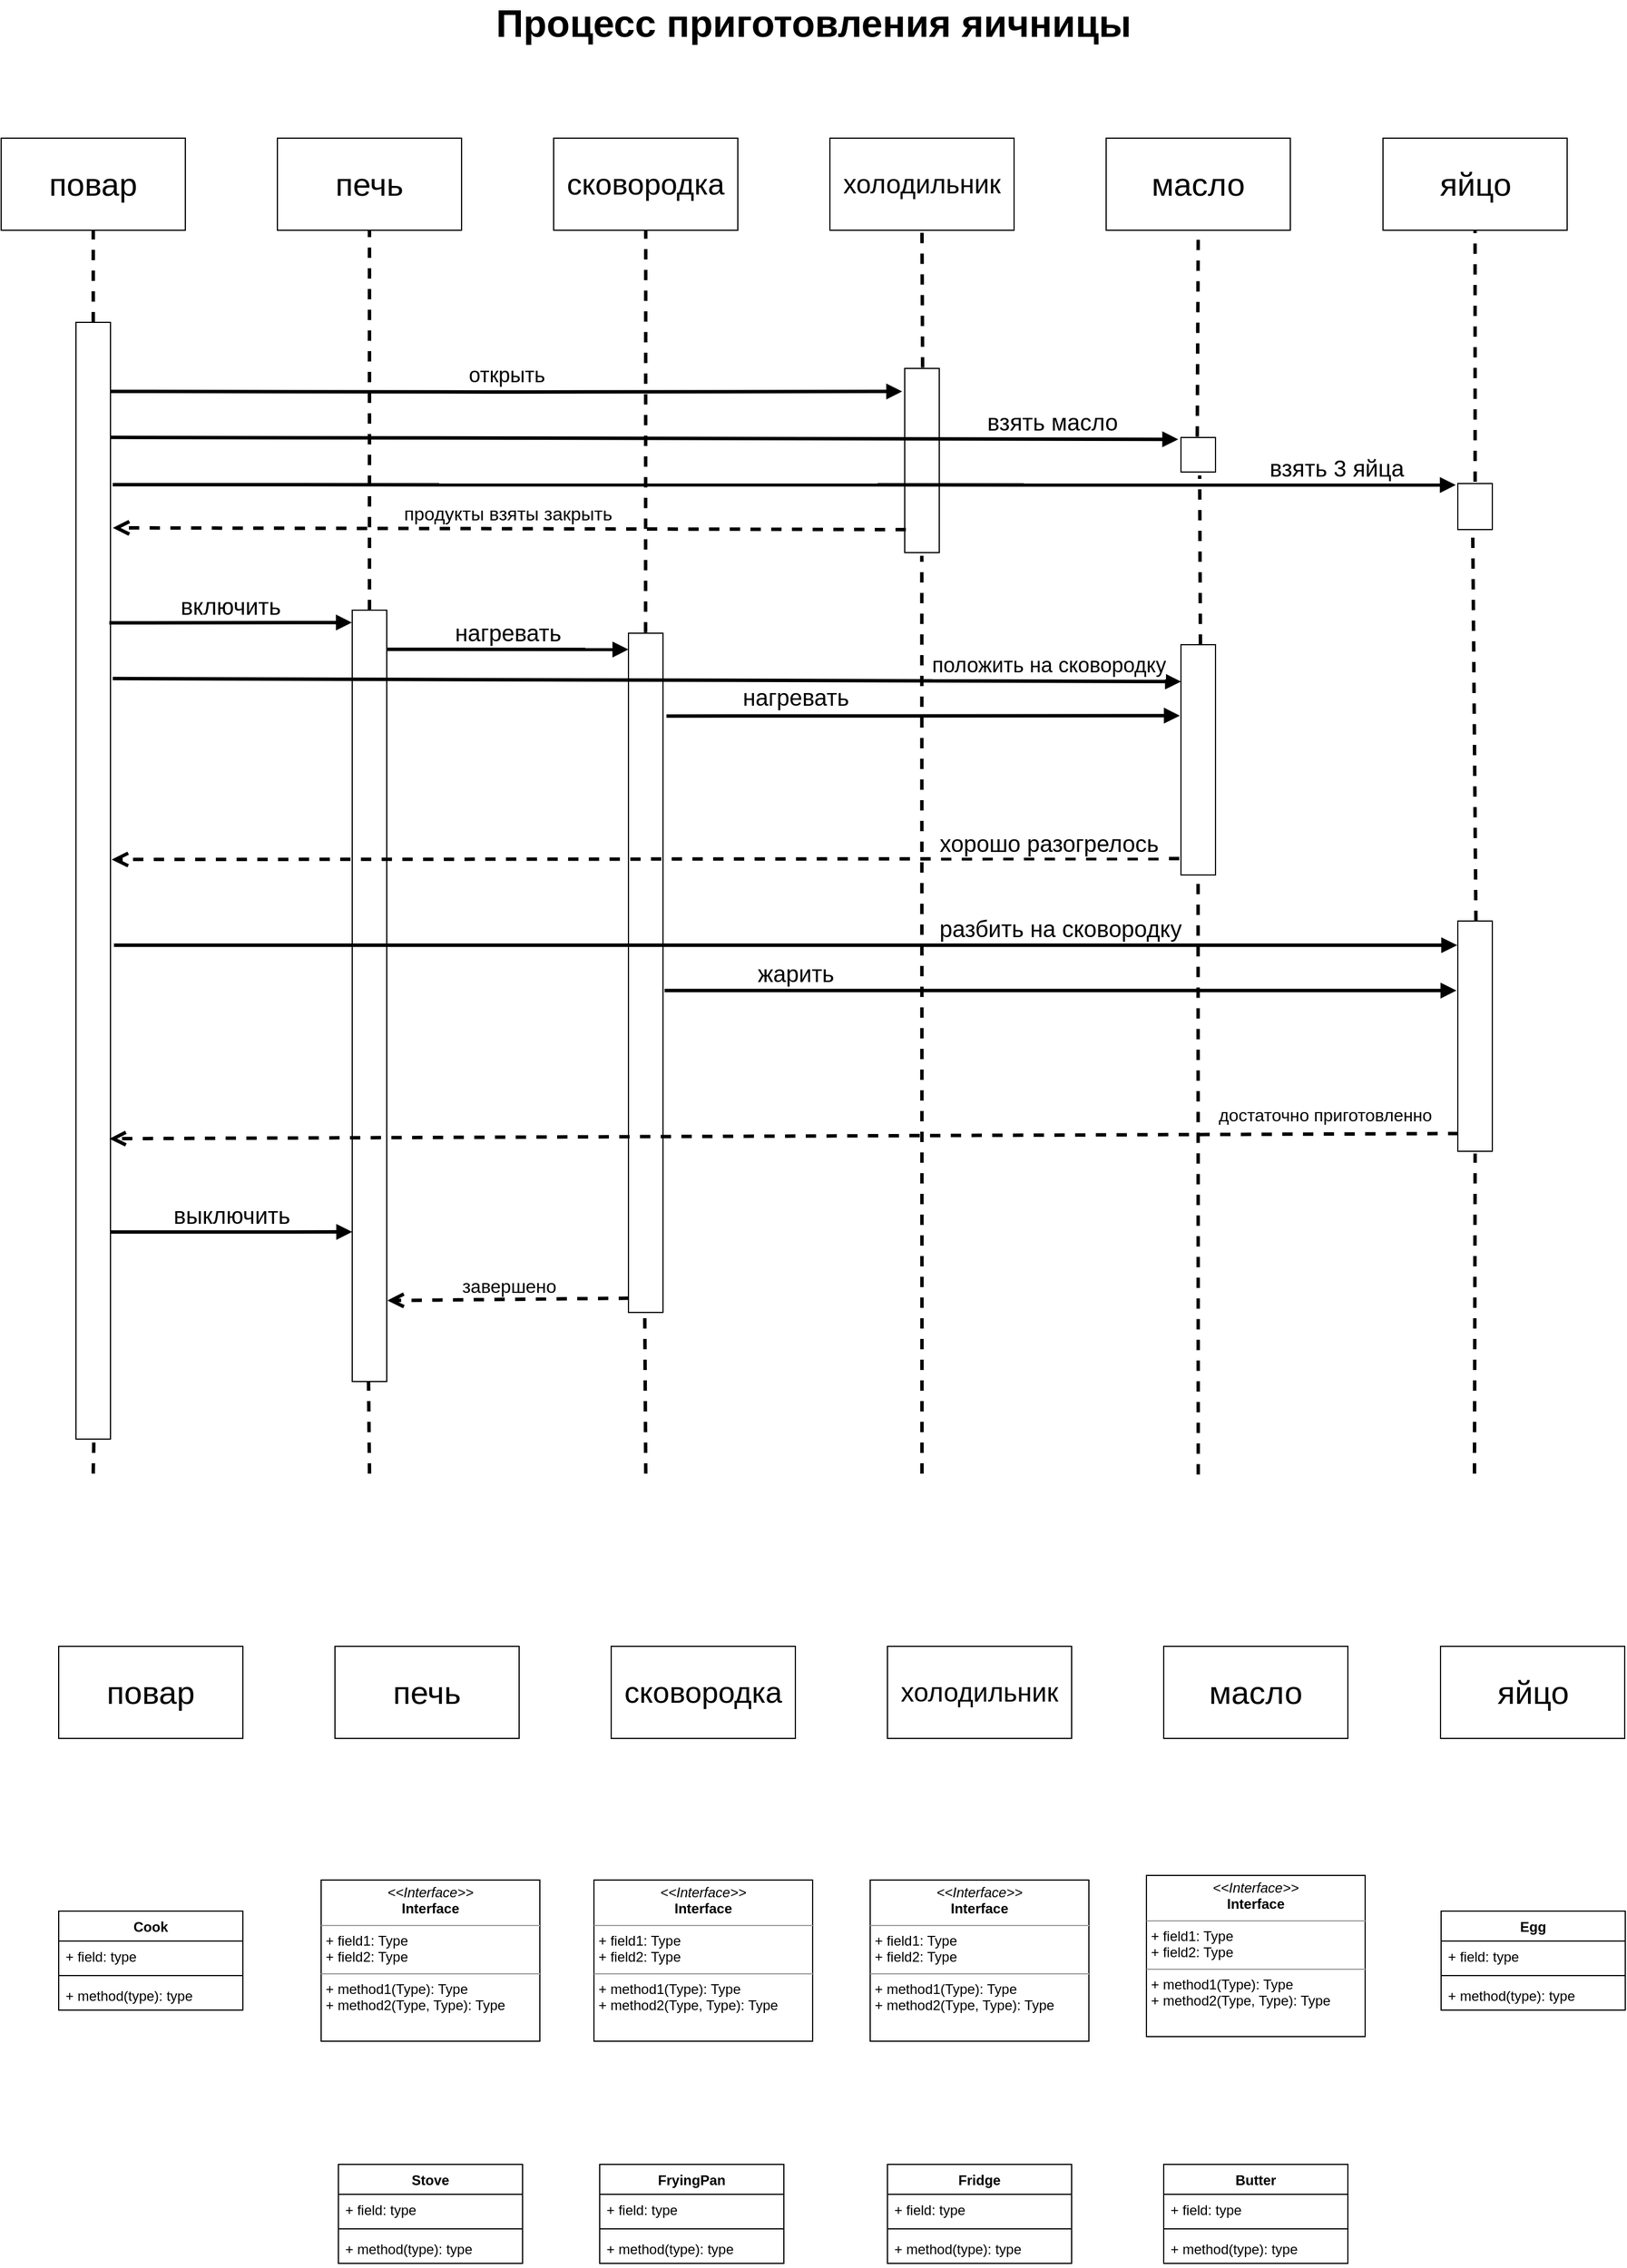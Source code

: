<mxfile version="15.1.1" type="github">
  <diagram id="aLf2_ICq154Jyb_9Sh-q" name="Page-1">
    <mxGraphModel dx="948" dy="576" grid="1" gridSize="10" guides="1" tooltips="1" connect="1" arrows="1" fold="1" page="1" pageScale="1" pageWidth="827" pageHeight="1169" math="0" shadow="0">
      <root>
        <mxCell id="0" />
        <mxCell id="1" parent="0" />
        <mxCell id="samGDBztTZufesjh3Rk6-22" value="" style="html=1;points=[];perimeter=orthogonalPerimeter;" vertex="1" parent="1">
          <mxGeometry x="345" y="570" width="30" height="670" as="geometry" />
        </mxCell>
        <mxCell id="samGDBztTZufesjh3Rk6-23" value="" style="html=1;points=[];perimeter=orthogonalPerimeter;" vertex="1" parent="1">
          <mxGeometry x="585" y="590" width="30" height="590" as="geometry" />
        </mxCell>
        <mxCell id="samGDBztTZufesjh3Rk6-28" value="&lt;span style=&quot;font-size: 28px ; text-align: justify&quot;&gt;&lt;font style=&quot;vertical-align: inherit&quot;&gt;&lt;font style=&quot;vertical-align: inherit&quot;&gt;повар&lt;/font&gt;&lt;/font&gt;&lt;/span&gt;" style="whiteSpace=wrap;html=1;align=center;" vertex="1" parent="1">
          <mxGeometry x="40" y="160" width="160" height="80" as="geometry" />
        </mxCell>
        <mxCell id="samGDBztTZufesjh3Rk6-29" value="&lt;span style=&quot;font-size: 28px ; text-align: justify&quot;&gt;&lt;font style=&quot;vertical-align: inherit&quot;&gt;&lt;font style=&quot;vertical-align: inherit&quot;&gt;печь&lt;/font&gt;&lt;/font&gt;&lt;/span&gt;" style="whiteSpace=wrap;html=1;align=center;" vertex="1" parent="1">
          <mxGeometry x="280" y="160" width="160" height="80" as="geometry" />
        </mxCell>
        <mxCell id="samGDBztTZufesjh3Rk6-30" value="&lt;span style=&quot;font-size: 26px ; text-align: justify&quot;&gt;&lt;font style=&quot;vertical-align: inherit&quot;&gt;&lt;font style=&quot;vertical-align: inherit&quot;&gt;сковородка&lt;/font&gt;&lt;/font&gt;&lt;/span&gt;" style="whiteSpace=wrap;html=1;align=center;" vertex="1" parent="1">
          <mxGeometry x="520" y="160" width="160" height="80" as="geometry" />
        </mxCell>
        <mxCell id="samGDBztTZufesjh3Rk6-31" value="&lt;span style=&quot;font-size: 23px ; text-align: justify&quot;&gt;&lt;font style=&quot;vertical-align: inherit&quot;&gt;&lt;font style=&quot;vertical-align: inherit&quot;&gt;холодильник&lt;/font&gt;&lt;/font&gt;&lt;/span&gt;" style="whiteSpace=wrap;html=1;align=center;" vertex="1" parent="1">
          <mxGeometry x="760" y="160" width="160" height="80" as="geometry" />
        </mxCell>
        <mxCell id="samGDBztTZufesjh3Rk6-32" value="&lt;span style=&quot;font-size: 28px ; text-align: justify&quot;&gt;&lt;font style=&quot;vertical-align: inherit&quot;&gt;&lt;font style=&quot;vertical-align: inherit&quot;&gt;масло&lt;/font&gt;&lt;/font&gt;&lt;/span&gt;" style="whiteSpace=wrap;html=1;align=center;" vertex="1" parent="1">
          <mxGeometry x="1000" y="160" width="160" height="80" as="geometry" />
        </mxCell>
        <mxCell id="samGDBztTZufesjh3Rk6-33" value="&lt;span style=&quot;font-size: 28px ; text-align: justify&quot;&gt;яйцо&lt;/span&gt;" style="whiteSpace=wrap;html=1;align=center;" vertex="1" parent="1">
          <mxGeometry x="1240.5" y="160" width="160" height="80" as="geometry" />
        </mxCell>
        <mxCell id="samGDBztTZufesjh3Rk6-35" value="" style="html=1;points=[];perimeter=orthogonalPerimeter;" vertex="1" parent="1">
          <mxGeometry x="105" y="320" width="30" height="970" as="geometry" />
        </mxCell>
        <mxCell id="samGDBztTZufesjh3Rk6-36" value="" style="html=1;points=[];perimeter=orthogonalPerimeter;" vertex="1" parent="1">
          <mxGeometry x="825" y="360" width="30" height="160" as="geometry" />
        </mxCell>
        <mxCell id="samGDBztTZufesjh3Rk6-39" value="" style="html=1;points=[];perimeter=orthogonalPerimeter;" vertex="1" parent="1">
          <mxGeometry x="1065" y="420" width="30" height="30" as="geometry" />
        </mxCell>
        <mxCell id="samGDBztTZufesjh3Rk6-40" value="" style="html=1;points=[];perimeter=orthogonalPerimeter;" vertex="1" parent="1">
          <mxGeometry x="1305.5" y="460" width="30" height="40" as="geometry" />
        </mxCell>
        <mxCell id="samGDBztTZufesjh3Rk6-46" value="&lt;span style=&quot;font-size: 16px&quot;&gt;&lt;font style=&quot;vertical-align: inherit&quot;&gt;&lt;font style=&quot;vertical-align: inherit&quot;&gt;завершено&lt;/font&gt;&lt;/font&gt;&lt;/span&gt;" style="html=1;verticalAlign=bottom;endArrow=open;dashed=1;endSize=8;strokeWidth=3;entryX=1.017;entryY=0.895;entryDx=0;entryDy=0;entryPerimeter=0;exitX=0.017;exitY=0.979;exitDx=0;exitDy=0;exitPerimeter=0;" edge="1" parent="1" source="samGDBztTZufesjh3Rk6-23" target="samGDBztTZufesjh3Rk6-22">
          <mxGeometry relative="1" as="geometry">
            <mxPoint x="580" y="1080" as="sourcePoint" />
            <mxPoint x="380" y="1080" as="targetPoint" />
            <Array as="points" />
          </mxGeometry>
        </mxCell>
        <mxCell id="samGDBztTZufesjh3Rk6-52" value="&lt;font style=&quot;vertical-align: inherit&quot;&gt;&lt;font style=&quot;vertical-align: inherit ; font-size: 18px&quot;&gt;открыть&lt;/font&gt;&lt;/font&gt;" style="html=1;verticalAlign=bottom;endArrow=block;strokeWidth=3;entryX=-0.074;entryY=0.125;entryDx=0;entryDy=0;entryPerimeter=0;" edge="1" parent="1" target="samGDBztTZufesjh3Rk6-36">
          <mxGeometry width="80" relative="1" as="geometry">
            <mxPoint x="135" y="380" as="sourcePoint" />
            <mxPoint x="820.0" y="380" as="targetPoint" />
            <Array as="points">
              <mxPoint x="475.21" y="380.5" />
            </Array>
          </mxGeometry>
        </mxCell>
        <mxCell id="samGDBztTZufesjh3Rk6-53" value="&lt;font style=&quot;vertical-align: inherit&quot;&gt;&lt;font style=&quot;vertical-align: inherit ; font-size: 20px&quot;&gt;&lt;font style=&quot;vertical-align: inherit&quot;&gt;&lt;font style=&quot;vertical-align: inherit&quot;&gt;&lt;font style=&quot;vertical-align: inherit&quot;&gt;&lt;font style=&quot;vertical-align: inherit&quot;&gt;взять масло&lt;/font&gt;&lt;/font&gt;&lt;/font&gt;&lt;/font&gt;&lt;/font&gt;&lt;/font&gt;" style="html=1;verticalAlign=bottom;endArrow=block;strokeWidth=3;exitX=1;exitY=0.103;exitDx=0;exitDy=0;exitPerimeter=0;entryX=-0.08;entryY=0.054;entryDx=0;entryDy=0;entryPerimeter=0;" edge="1" parent="1" source="samGDBztTZufesjh3Rk6-35" target="samGDBztTZufesjh3Rk6-39">
          <mxGeometry x="0.764" width="80" relative="1" as="geometry">
            <mxPoint x="135" y="430.5" as="sourcePoint" />
            <mxPoint x="1070" y="420" as="targetPoint" />
            <mxPoint as="offset" />
          </mxGeometry>
        </mxCell>
        <mxCell id="samGDBztTZufesjh3Rk6-54" value="&lt;font style=&quot;vertical-align: inherit&quot;&gt;&lt;font style=&quot;vertical-align: inherit ; font-size: 20px&quot;&gt;&lt;font style=&quot;vertical-align: inherit&quot;&gt;&lt;font style=&quot;vertical-align: inherit&quot;&gt;&lt;font style=&quot;vertical-align: inherit&quot;&gt;&lt;font style=&quot;vertical-align: inherit&quot;&gt;&lt;font style=&quot;vertical-align: inherit&quot;&gt;&lt;font style=&quot;vertical-align: inherit&quot;&gt;&lt;font style=&quot;vertical-align: inherit&quot;&gt;&lt;font style=&quot;vertical-align: inherit&quot;&gt;&lt;font style=&quot;vertical-align: inherit&quot;&gt;&lt;font style=&quot;vertical-align: inherit&quot;&gt;взять 3 яйца&lt;/font&gt;&lt;/font&gt;&lt;/font&gt;&lt;/font&gt;&lt;/font&gt;&lt;/font&gt;&lt;/font&gt;&lt;/font&gt;&lt;/font&gt;&lt;/font&gt;&lt;/font&gt;&lt;/font&gt;" style="html=1;verticalAlign=bottom;endArrow=block;strokeWidth=3;entryX=-0.058;entryY=0.032;entryDx=0;entryDy=0;entryPerimeter=0;" edge="1" parent="1" target="samGDBztTZufesjh3Rk6-40">
          <mxGeometry x="0.822" width="80" relative="1" as="geometry">
            <mxPoint x="137" y="461" as="sourcePoint" />
            <mxPoint x="1303.67" y="459.65" as="targetPoint" />
            <mxPoint as="offset" />
          </mxGeometry>
        </mxCell>
        <mxCell id="samGDBztTZufesjh3Rk6-55" value="&lt;font style=&quot;vertical-align: inherit&quot;&gt;&lt;font style=&quot;vertical-align: inherit ; font-size: 20px&quot;&gt;&lt;font style=&quot;vertical-align: inherit&quot;&gt;&lt;font style=&quot;vertical-align: inherit&quot;&gt;включить&lt;/font&gt;&lt;/font&gt;&lt;/font&gt;&lt;/font&gt;" style="html=1;verticalAlign=bottom;endArrow=block;strokeWidth=3;entryX=-0.011;entryY=0.016;entryDx=0;entryDy=0;entryPerimeter=0;" edge="1" parent="1" target="samGDBztTZufesjh3Rk6-22">
          <mxGeometry width="80" relative="1" as="geometry">
            <mxPoint x="134" y="581" as="sourcePoint" />
            <mxPoint x="343" y="570" as="targetPoint" />
          </mxGeometry>
        </mxCell>
        <mxCell id="samGDBztTZufesjh3Rk6-56" value="" style="html=1;points=[];perimeter=orthogonalPerimeter;" vertex="1" parent="1">
          <mxGeometry x="1065" y="600" width="30" height="200" as="geometry" />
        </mxCell>
        <mxCell id="samGDBztTZufesjh3Rk6-57" value="" style="html=1;points=[];perimeter=orthogonalPerimeter;" vertex="1" parent="1">
          <mxGeometry x="1305.5" y="840" width="30" height="200" as="geometry" />
        </mxCell>
        <mxCell id="samGDBztTZufesjh3Rk6-58" value="&lt;font style=&quot;vertical-align: inherit&quot;&gt;&lt;font style=&quot;vertical-align: inherit ; font-size: 20px&quot;&gt;&lt;font style=&quot;vertical-align: inherit&quot;&gt;&lt;font style=&quot;vertical-align: inherit&quot;&gt;&lt;font style=&quot;vertical-align: inherit&quot;&gt;&lt;font style=&quot;vertical-align: inherit&quot;&gt;выключить&lt;/font&gt;&lt;/font&gt;&lt;/font&gt;&lt;/font&gt;&lt;/font&gt;&lt;/font&gt;" style="html=1;verticalAlign=bottom;endArrow=block;strokeWidth=3;exitX=0.99;exitY=0.312;exitDx=0;exitDy=0;exitPerimeter=0;entryX=-0.011;entryY=0.016;entryDx=0;entryDy=0;entryPerimeter=0;" edge="1" parent="1">
          <mxGeometry width="80" relative="1" as="geometry">
            <mxPoint x="135.03" y="1110.16" as="sourcePoint" />
            <mxPoint x="345" y="1110" as="targetPoint" />
            <Array as="points">
              <mxPoint x="235.03" y="1110.16" />
            </Array>
          </mxGeometry>
        </mxCell>
        <mxCell id="samGDBztTZufesjh3Rk6-59" value="&lt;font style=&quot;vertical-align: inherit&quot;&gt;&lt;font style=&quot;vertical-align: inherit ; font-size: 20px&quot;&gt;&lt;font style=&quot;vertical-align: inherit&quot;&gt;&lt;font style=&quot;vertical-align: inherit&quot;&gt;&lt;font style=&quot;vertical-align: inherit&quot;&gt;&lt;font style=&quot;vertical-align: inherit&quot;&gt;нагревать&lt;/font&gt;&lt;/font&gt;&lt;/font&gt;&lt;/font&gt;&lt;/font&gt;&lt;/font&gt;" style="html=1;verticalAlign=bottom;endArrow=block;strokeWidth=3;entryX=-0.002;entryY=0.024;entryDx=0;entryDy=0;entryPerimeter=0;" edge="1" parent="1" target="samGDBztTZufesjh3Rk6-23">
          <mxGeometry width="80" relative="1" as="geometry">
            <mxPoint x="375" y="604" as="sourcePoint" />
            <mxPoint x="585" y="613" as="targetPoint" />
          </mxGeometry>
        </mxCell>
        <mxCell id="samGDBztTZufesjh3Rk6-60" value="&lt;span style=&quot;font-size: 16px&quot;&gt;&lt;font style=&quot;vertical-align: inherit&quot;&gt;&lt;font style=&quot;vertical-align: inherit&quot;&gt;&lt;font style=&quot;vertical-align: inherit&quot;&gt;&lt;font style=&quot;vertical-align: inherit&quot;&gt;продукты взяты закрыть&lt;/font&gt;&lt;/font&gt;&lt;/font&gt;&lt;/font&gt;&lt;/span&gt;" style="html=1;verticalAlign=bottom;endArrow=open;dashed=1;endSize=8;strokeWidth=3;exitX=0.033;exitY=0.875;exitDx=0;exitDy=0;exitPerimeter=0;entryX=1.067;entryY=0.184;entryDx=0;entryDy=0;entryPerimeter=0;" edge="1" parent="1" source="samGDBztTZufesjh3Rk6-36" target="samGDBztTZufesjh3Rk6-35">
          <mxGeometry x="0.004" y="-1" relative="1" as="geometry">
            <mxPoint x="580" y="500" as="sourcePoint" />
            <mxPoint x="380" y="500" as="targetPoint" />
            <Array as="points" />
            <mxPoint as="offset" />
          </mxGeometry>
        </mxCell>
        <mxCell id="samGDBztTZufesjh3Rk6-61" value="&lt;span style=&quot;font-size: 20px&quot;&gt;&lt;font style=&quot;vertical-align: inherit&quot;&gt;&lt;font style=&quot;vertical-align: inherit&quot;&gt;нагревать&lt;/font&gt;&lt;/font&gt;&lt;/span&gt;" style="html=1;verticalAlign=bottom;endArrow=block;strokeWidth=3;exitX=1.1;exitY=0.122;exitDx=0;exitDy=0;exitPerimeter=0;entryX=-0.033;entryY=0.308;entryDx=0;entryDy=0;entryPerimeter=0;" edge="1" parent="1" source="samGDBztTZufesjh3Rk6-23" target="samGDBztTZufesjh3Rk6-56">
          <mxGeometry x="-0.498" y="2" width="80" relative="1" as="geometry">
            <mxPoint x="760" y="680" as="sourcePoint" />
            <mxPoint x="1065" y="659" as="targetPoint" />
            <mxPoint as="offset" />
          </mxGeometry>
        </mxCell>
        <mxCell id="samGDBztTZufesjh3Rk6-62" value="&lt;font style=&quot;font-size: 20px&quot;&gt;хорошо разогрелось&lt;/font&gt;" style="html=1;verticalAlign=bottom;endArrow=open;dashed=1;endSize=8;strokeWidth=3;exitX=-0.048;exitY=0.929;exitDx=0;exitDy=0;exitPerimeter=0;entryX=1.033;entryY=0.481;entryDx=0;entryDy=0;entryPerimeter=0;startSize=8;" edge="1" parent="1" source="samGDBztTZufesjh3Rk6-56" target="samGDBztTZufesjh3Rk6-35">
          <mxGeometry x="-0.755" y="1" relative="1" as="geometry">
            <mxPoint x="850" y="780" as="sourcePoint" />
            <mxPoint x="650.0" y="780" as="targetPoint" />
            <Array as="points" />
            <mxPoint as="offset" />
          </mxGeometry>
        </mxCell>
        <mxCell id="samGDBztTZufesjh3Rk6-63" value="&lt;font style=&quot;vertical-align: inherit&quot;&gt;&lt;font style=&quot;vertical-align: inherit ; font-size: 18px&quot;&gt;положить на сковородку&lt;/font&gt;&lt;/font&gt;" style="html=1;verticalAlign=bottom;endArrow=block;strokeWidth=3;exitX=1.067;exitY=0.319;exitDx=0;exitDy=0;exitPerimeter=0;entryX=0;entryY=0.16;entryDx=0;entryDy=0;entryPerimeter=0;" edge="1" parent="1" source="samGDBztTZufesjh3Rk6-35" target="samGDBztTZufesjh3Rk6-56">
          <mxGeometry x="0.752" width="80" relative="1" as="geometry">
            <mxPoint x="260" y="640" as="sourcePoint" />
            <mxPoint x="710" y="640.1" as="targetPoint" />
            <mxPoint as="offset" />
          </mxGeometry>
        </mxCell>
        <mxCell id="samGDBztTZufesjh3Rk6-64" value="&lt;span style=&quot;font-size: 20px&quot;&gt;&lt;font style=&quot;vertical-align: inherit&quot;&gt;&lt;font style=&quot;vertical-align: inherit&quot;&gt;разбить на сковородку&lt;/font&gt;&lt;/font&gt;&lt;/span&gt;" style="html=1;verticalAlign=bottom;endArrow=block;strokeWidth=3;entryX=-0.017;entryY=0.105;entryDx=0;entryDy=0;entryPerimeter=0;" edge="1" parent="1" target="samGDBztTZufesjh3Rk6-57">
          <mxGeometry x="0.409" width="80" relative="1" as="geometry">
            <mxPoint x="138" y="861" as="sourcePoint" />
            <mxPoint x="1340" y="860.1" as="targetPoint" />
            <mxPoint as="offset" />
          </mxGeometry>
        </mxCell>
        <mxCell id="samGDBztTZufesjh3Rk6-65" value="&lt;span style=&quot;font-size: 20px&quot;&gt;&lt;font style=&quot;vertical-align: inherit&quot;&gt;&lt;font style=&quot;vertical-align: inherit&quot;&gt;жарить&lt;/font&gt;&lt;/font&gt;&lt;/span&gt;" style="html=1;verticalAlign=bottom;endArrow=block;strokeWidth=3;exitX=1.044;exitY=0.526;exitDx=0;exitDy=0;exitPerimeter=0;entryX=-0.039;entryY=0.302;entryDx=0;entryDy=0;entryPerimeter=0;" edge="1" parent="1" source="samGDBztTZufesjh3Rk6-23" target="samGDBztTZufesjh3Rk6-57">
          <mxGeometry x="-0.669" width="80" relative="1" as="geometry">
            <mxPoint x="800.5" y="900" as="sourcePoint" />
            <mxPoint x="1300" y="900" as="targetPoint" />
            <mxPoint as="offset" />
          </mxGeometry>
        </mxCell>
        <mxCell id="samGDBztTZufesjh3Rk6-66" value="&lt;font style=&quot;font-size: 15px&quot;&gt;достаточно приготовленно&lt;/font&gt;" style="html=1;verticalAlign=bottom;endArrow=open;dashed=1;endSize=8;strokeWidth=3;exitX=0.017;exitY=0.923;exitDx=0;exitDy=0;exitPerimeter=0;entryX=0.967;entryY=0.731;entryDx=0;entryDy=0;entryPerimeter=0;" edge="1" parent="1" source="samGDBztTZufesjh3Rk6-57" target="samGDBztTZufesjh3Rk6-35">
          <mxGeometry x="-0.802" y="-5" relative="1" as="geometry">
            <mxPoint x="730" y="1020" as="sourcePoint" />
            <mxPoint x="150" y="1023" as="targetPoint" />
            <Array as="points" />
            <mxPoint as="offset" />
          </mxGeometry>
        </mxCell>
        <mxCell id="samGDBztTZufesjh3Rk6-67" value="&lt;font style=&quot;font-size: 33px&quot;&gt;Процесс приготовления яичницы&amp;nbsp;&lt;/font&gt;" style="text;strokeColor=none;fillColor=none;html=1;fontSize=24;fontStyle=1;verticalAlign=middle;align=center;" vertex="1" parent="1">
          <mxGeometry x="470" y="40" width="560" height="40" as="geometry" />
        </mxCell>
        <mxCell id="samGDBztTZufesjh3Rk6-68" value="" style="endArrow=none;dashed=1;html=1;startSize=8;strokeWidth=3;entryX=0.5;entryY=1;entryDx=0;entryDy=0;" edge="1" parent="1" target="samGDBztTZufesjh3Rk6-28">
          <mxGeometry width="50" height="50" relative="1" as="geometry">
            <mxPoint x="120" y="320" as="sourcePoint" />
            <mxPoint x="700" y="690" as="targetPoint" />
          </mxGeometry>
        </mxCell>
        <mxCell id="samGDBztTZufesjh3Rk6-69" value="" style="endArrow=none;dashed=1;html=1;startSize=8;strokeWidth=3;" edge="1" parent="1">
          <mxGeometry width="50" height="50" relative="1" as="geometry">
            <mxPoint x="360" y="570" as="sourcePoint" />
            <mxPoint x="360" y="240" as="targetPoint" />
          </mxGeometry>
        </mxCell>
        <mxCell id="samGDBztTZufesjh3Rk6-70" value="" style="endArrow=none;dashed=1;html=1;startSize=8;strokeWidth=3;entryX=0.472;entryY=1;entryDx=0;entryDy=0;entryPerimeter=0;" edge="1" parent="1" target="samGDBztTZufesjh3Rk6-22">
          <mxGeometry width="50" height="50" relative="1" as="geometry">
            <mxPoint x="360" y="1320" as="sourcePoint" />
            <mxPoint x="370" y="1200" as="targetPoint" />
          </mxGeometry>
        </mxCell>
        <mxCell id="samGDBztTZufesjh3Rk6-71" value="" style="endArrow=none;dashed=1;html=1;startSize=8;strokeWidth=3;entryX=0.518;entryY=1;entryDx=0;entryDy=0;entryPerimeter=0;" edge="1" parent="1" target="samGDBztTZufesjh3Rk6-35">
          <mxGeometry width="50" height="50" relative="1" as="geometry">
            <mxPoint x="120" y="1320" as="sourcePoint" />
            <mxPoint x="120" y="1290" as="targetPoint" />
          </mxGeometry>
        </mxCell>
        <mxCell id="samGDBztTZufesjh3Rk6-73" value="" style="endArrow=none;dashed=1;html=1;startSize=8;strokeWidth=3;entryX=0.472;entryY=1;entryDx=0;entryDy=0;entryPerimeter=0;" edge="1" parent="1" target="samGDBztTZufesjh3Rk6-23">
          <mxGeometry width="50" height="50" relative="1" as="geometry">
            <mxPoint x="600" y="1320" as="sourcePoint" />
            <mxPoint x="600" y="1180" as="targetPoint" />
          </mxGeometry>
        </mxCell>
        <mxCell id="samGDBztTZufesjh3Rk6-74" value="" style="endArrow=none;dashed=1;html=1;startSize=8;strokeWidth=3;entryX=0.495;entryY=1.017;entryDx=0;entryDy=0;entryPerimeter=0;" edge="1" parent="1" target="samGDBztTZufesjh3Rk6-36">
          <mxGeometry width="50" height="50" relative="1" as="geometry">
            <mxPoint x="840" y="1320" as="sourcePoint" />
            <mxPoint x="840" y="510" as="targetPoint" />
          </mxGeometry>
        </mxCell>
        <mxCell id="samGDBztTZufesjh3Rk6-75" value="" style="endArrow=none;dashed=1;html=1;startSize=8;strokeWidth=3;exitX=0.518;exitY=-0.005;exitDx=0;exitDy=0;exitPerimeter=0;entryX=0.5;entryY=1;entryDx=0;entryDy=0;" edge="1" parent="1" source="samGDBztTZufesjh3Rk6-36" target="samGDBztTZufesjh3Rk6-31">
          <mxGeometry width="50" height="50" relative="1" as="geometry">
            <mxPoint x="840" y="300" as="sourcePoint" />
            <mxPoint x="840" y="250" as="targetPoint" />
          </mxGeometry>
        </mxCell>
        <mxCell id="samGDBztTZufesjh3Rk6-76" value="" style="endArrow=none;dashed=1;html=1;startSize=8;strokeWidth=3;entryX=0.5;entryY=1;entryDx=0;entryDy=0;exitX=0.495;exitY=-0.001;exitDx=0;exitDy=0;exitPerimeter=0;" edge="1" parent="1" source="samGDBztTZufesjh3Rk6-23" target="samGDBztTZufesjh3Rk6-30">
          <mxGeometry width="50" height="50" relative="1" as="geometry">
            <mxPoint x="600" y="280" as="sourcePoint" />
            <mxPoint x="600" y="240" as="targetPoint" />
          </mxGeometry>
        </mxCell>
        <mxCell id="samGDBztTZufesjh3Rk6-77" value="" style="endArrow=none;dashed=1;html=1;startSize=8;strokeWidth=3;entryX=0.5;entryY=1;entryDx=0;entryDy=0;exitX=0.472;exitY=-0.025;exitDx=0;exitDy=0;exitPerimeter=0;" edge="1" parent="1" source="samGDBztTZufesjh3Rk6-39" target="samGDBztTZufesjh3Rk6-32">
          <mxGeometry width="50" height="50" relative="1" as="geometry">
            <mxPoint x="1080" y="340" as="sourcePoint" />
            <mxPoint x="1080" y="260" as="targetPoint" />
          </mxGeometry>
        </mxCell>
        <mxCell id="samGDBztTZufesjh3Rk6-78" value="" style="endArrow=none;dashed=1;html=1;startSize=8;strokeWidth=3;entryX=0.541;entryY=1.101;entryDx=0;entryDy=0;entryPerimeter=0;exitX=0.564;exitY=0;exitDx=0;exitDy=0;exitPerimeter=0;" edge="1" parent="1" source="samGDBztTZufesjh3Rk6-56" target="samGDBztTZufesjh3Rk6-39">
          <mxGeometry width="50" height="50" relative="1" as="geometry">
            <mxPoint x="1080" y="530" as="sourcePoint" />
            <mxPoint x="1080" y="450" as="targetPoint" />
          </mxGeometry>
        </mxCell>
        <mxCell id="samGDBztTZufesjh3Rk6-79" value="" style="endArrow=none;dashed=1;html=1;startSize=8;strokeWidth=3;entryX=0.495;entryY=1.01;entryDx=0;entryDy=0;entryPerimeter=0;" edge="1" parent="1" target="samGDBztTZufesjh3Rk6-56">
          <mxGeometry width="50" height="50" relative="1" as="geometry">
            <mxPoint x="1080" y="1320.69" as="sourcePoint" />
            <mxPoint x="1080" y="760" as="targetPoint" />
          </mxGeometry>
        </mxCell>
        <mxCell id="samGDBztTZufesjh3Rk6-80" value="" style="endArrow=none;dashed=1;html=1;startSize=8;strokeWidth=3;entryX=0.433;entryY=1.05;entryDx=0;entryDy=0;exitX=0.525;exitY=0;exitDx=0;exitDy=0;exitPerimeter=0;entryPerimeter=0;" edge="1" parent="1" source="samGDBztTZufesjh3Rk6-57" target="samGDBztTZufesjh3Rk6-40">
          <mxGeometry width="50" height="50" relative="1" as="geometry">
            <mxPoint x="1320" y="800" as="sourcePoint" />
            <mxPoint x="1320" y="720" as="targetPoint" />
          </mxGeometry>
        </mxCell>
        <mxCell id="samGDBztTZufesjh3Rk6-81" value="" style="endArrow=none;dashed=1;html=1;startSize=8;strokeWidth=3;entryX=0.502;entryY=1.01;entryDx=0;entryDy=0;entryPerimeter=0;" edge="1" parent="1" target="samGDBztTZufesjh3Rk6-57">
          <mxGeometry width="50" height="50" relative="1" as="geometry">
            <mxPoint x="1320" y="1320" as="sourcePoint" />
            <mxPoint x="1320" y="1040" as="targetPoint" />
          </mxGeometry>
        </mxCell>
        <mxCell id="samGDBztTZufesjh3Rk6-82" value="" style="endArrow=none;dashed=1;html=1;startSize=8;strokeWidth=3;entryX=0.5;entryY=1;entryDx=0;entryDy=0;exitX=0.502;exitY=-0.036;exitDx=0;exitDy=0;exitPerimeter=0;" edge="1" parent="1" source="samGDBztTZufesjh3Rk6-40" target="samGDBztTZufesjh3Rk6-33">
          <mxGeometry width="50" height="50" relative="1" as="geometry">
            <mxPoint x="1320" y="380" as="sourcePoint" />
            <mxPoint x="1320" y="300" as="targetPoint" />
          </mxGeometry>
        </mxCell>
        <mxCell id="pEELNfP1-bwVWqBeT94R-1" value="&lt;span style=&quot;font-size: 28px ; text-align: justify&quot;&gt;&lt;font style=&quot;vertical-align: inherit&quot;&gt;&lt;font style=&quot;vertical-align: inherit&quot;&gt;повар&lt;/font&gt;&lt;/font&gt;&lt;/span&gt;" style="whiteSpace=wrap;html=1;align=center;" vertex="1" parent="1">
          <mxGeometry x="90" y="1470" width="160" height="80" as="geometry" />
        </mxCell>
        <mxCell id="pEELNfP1-bwVWqBeT94R-2" value="&lt;span style=&quot;font-size: 28px ; text-align: justify&quot;&gt;&lt;font style=&quot;vertical-align: inherit&quot;&gt;&lt;font style=&quot;vertical-align: inherit&quot;&gt;печь&lt;/font&gt;&lt;/font&gt;&lt;/span&gt;" style="whiteSpace=wrap;html=1;align=center;" vertex="1" parent="1">
          <mxGeometry x="330" y="1470" width="160" height="80" as="geometry" />
        </mxCell>
        <mxCell id="pEELNfP1-bwVWqBeT94R-3" value="&lt;span style=&quot;font-size: 26px ; text-align: justify&quot;&gt;&lt;font style=&quot;vertical-align: inherit&quot;&gt;&lt;font style=&quot;vertical-align: inherit&quot;&gt;сковородка&lt;/font&gt;&lt;/font&gt;&lt;/span&gt;" style="whiteSpace=wrap;html=1;align=center;" vertex="1" parent="1">
          <mxGeometry x="570" y="1470" width="160" height="80" as="geometry" />
        </mxCell>
        <mxCell id="pEELNfP1-bwVWqBeT94R-4" value="&lt;span style=&quot;font-size: 23px ; text-align: justify&quot;&gt;&lt;font style=&quot;vertical-align: inherit&quot;&gt;&lt;font style=&quot;vertical-align: inherit&quot;&gt;холодильник&lt;/font&gt;&lt;/font&gt;&lt;/span&gt;" style="whiteSpace=wrap;html=1;align=center;" vertex="1" parent="1">
          <mxGeometry x="810" y="1470" width="160" height="80" as="geometry" />
        </mxCell>
        <mxCell id="pEELNfP1-bwVWqBeT94R-5" value="&lt;span style=&quot;font-size: 28px ; text-align: justify&quot;&gt;&lt;font style=&quot;vertical-align: inherit&quot;&gt;&lt;font style=&quot;vertical-align: inherit&quot;&gt;масло&lt;/font&gt;&lt;/font&gt;&lt;/span&gt;" style="whiteSpace=wrap;html=1;align=center;" vertex="1" parent="1">
          <mxGeometry x="1050" y="1470" width="160" height="80" as="geometry" />
        </mxCell>
        <mxCell id="pEELNfP1-bwVWqBeT94R-6" value="&lt;span style=&quot;font-size: 28px ; text-align: justify&quot;&gt;яйцо&lt;/span&gt;" style="whiteSpace=wrap;html=1;align=center;" vertex="1" parent="1">
          <mxGeometry x="1290.5" y="1470" width="160" height="80" as="geometry" />
        </mxCell>
        <mxCell id="pEELNfP1-bwVWqBeT94R-7" value="Cook" style="swimlane;fontStyle=1;align=center;verticalAlign=top;childLayout=stackLayout;horizontal=1;startSize=26;horizontalStack=0;resizeParent=1;resizeParentMax=0;resizeLast=0;collapsible=1;marginBottom=0;" vertex="1" parent="1">
          <mxGeometry x="90" y="1700" width="160" height="86" as="geometry" />
        </mxCell>
        <mxCell id="pEELNfP1-bwVWqBeT94R-8" value="+ field: type" style="text;strokeColor=none;fillColor=none;align=left;verticalAlign=top;spacingLeft=4;spacingRight=4;overflow=hidden;rotatable=0;points=[[0,0.5],[1,0.5]];portConstraint=eastwest;" vertex="1" parent="pEELNfP1-bwVWqBeT94R-7">
          <mxGeometry y="26" width="160" height="26" as="geometry" />
        </mxCell>
        <mxCell id="pEELNfP1-bwVWqBeT94R-9" value="" style="line;strokeWidth=1;fillColor=none;align=left;verticalAlign=middle;spacingTop=-1;spacingLeft=3;spacingRight=3;rotatable=0;labelPosition=right;points=[];portConstraint=eastwest;" vertex="1" parent="pEELNfP1-bwVWqBeT94R-7">
          <mxGeometry y="52" width="160" height="8" as="geometry" />
        </mxCell>
        <mxCell id="pEELNfP1-bwVWqBeT94R-10" value="+ method(type): type" style="text;strokeColor=none;fillColor=none;align=left;verticalAlign=top;spacingLeft=4;spacingRight=4;overflow=hidden;rotatable=0;points=[[0,0.5],[1,0.5]];portConstraint=eastwest;" vertex="1" parent="pEELNfP1-bwVWqBeT94R-7">
          <mxGeometry y="60" width="160" height="26" as="geometry" />
        </mxCell>
        <mxCell id="pEELNfP1-bwVWqBeT94R-11" value="Stove" style="swimlane;fontStyle=1;align=center;verticalAlign=top;childLayout=stackLayout;horizontal=1;startSize=26;horizontalStack=0;resizeParent=1;resizeParentMax=0;resizeLast=0;collapsible=1;marginBottom=0;" vertex="1" parent="1">
          <mxGeometry x="333" y="1920" width="160" height="86" as="geometry" />
        </mxCell>
        <mxCell id="pEELNfP1-bwVWqBeT94R-12" value="+ field: type" style="text;strokeColor=none;fillColor=none;align=left;verticalAlign=top;spacingLeft=4;spacingRight=4;overflow=hidden;rotatable=0;points=[[0,0.5],[1,0.5]];portConstraint=eastwest;" vertex="1" parent="pEELNfP1-bwVWqBeT94R-11">
          <mxGeometry y="26" width="160" height="26" as="geometry" />
        </mxCell>
        <mxCell id="pEELNfP1-bwVWqBeT94R-13" value="" style="line;strokeWidth=1;fillColor=none;align=left;verticalAlign=middle;spacingTop=-1;spacingLeft=3;spacingRight=3;rotatable=0;labelPosition=right;points=[];portConstraint=eastwest;" vertex="1" parent="pEELNfP1-bwVWqBeT94R-11">
          <mxGeometry y="52" width="160" height="8" as="geometry" />
        </mxCell>
        <mxCell id="pEELNfP1-bwVWqBeT94R-14" value="+ method(type): type" style="text;strokeColor=none;fillColor=none;align=left;verticalAlign=top;spacingLeft=4;spacingRight=4;overflow=hidden;rotatable=0;points=[[0,0.5],[1,0.5]];portConstraint=eastwest;" vertex="1" parent="pEELNfP1-bwVWqBeT94R-11">
          <mxGeometry y="60" width="160" height="26" as="geometry" />
        </mxCell>
        <mxCell id="pEELNfP1-bwVWqBeT94R-15" value="FryingPan" style="swimlane;fontStyle=1;align=center;verticalAlign=top;childLayout=stackLayout;horizontal=1;startSize=26;horizontalStack=0;resizeParent=1;resizeParentMax=0;resizeLast=0;collapsible=1;marginBottom=0;" vertex="1" parent="1">
          <mxGeometry x="560" y="1920" width="160" height="86" as="geometry" />
        </mxCell>
        <mxCell id="pEELNfP1-bwVWqBeT94R-16" value="+ field: type" style="text;strokeColor=none;fillColor=none;align=left;verticalAlign=top;spacingLeft=4;spacingRight=4;overflow=hidden;rotatable=0;points=[[0,0.5],[1,0.5]];portConstraint=eastwest;" vertex="1" parent="pEELNfP1-bwVWqBeT94R-15">
          <mxGeometry y="26" width="160" height="26" as="geometry" />
        </mxCell>
        <mxCell id="pEELNfP1-bwVWqBeT94R-17" value="" style="line;strokeWidth=1;fillColor=none;align=left;verticalAlign=middle;spacingTop=-1;spacingLeft=3;spacingRight=3;rotatable=0;labelPosition=right;points=[];portConstraint=eastwest;" vertex="1" parent="pEELNfP1-bwVWqBeT94R-15">
          <mxGeometry y="52" width="160" height="8" as="geometry" />
        </mxCell>
        <mxCell id="pEELNfP1-bwVWqBeT94R-18" value="+ method(type): type" style="text;strokeColor=none;fillColor=none;align=left;verticalAlign=top;spacingLeft=4;spacingRight=4;overflow=hidden;rotatable=0;points=[[0,0.5],[1,0.5]];portConstraint=eastwest;" vertex="1" parent="pEELNfP1-bwVWqBeT94R-15">
          <mxGeometry y="60" width="160" height="26" as="geometry" />
        </mxCell>
        <mxCell id="pEELNfP1-bwVWqBeT94R-19" value="Fridge" style="swimlane;fontStyle=1;align=center;verticalAlign=top;childLayout=stackLayout;horizontal=1;startSize=26;horizontalStack=0;resizeParent=1;resizeParentMax=0;resizeLast=0;collapsible=1;marginBottom=0;" vertex="1" parent="1">
          <mxGeometry x="810" y="1920" width="160" height="86" as="geometry" />
        </mxCell>
        <mxCell id="pEELNfP1-bwVWqBeT94R-20" value="+ field: type" style="text;strokeColor=none;fillColor=none;align=left;verticalAlign=top;spacingLeft=4;spacingRight=4;overflow=hidden;rotatable=0;points=[[0,0.5],[1,0.5]];portConstraint=eastwest;" vertex="1" parent="pEELNfP1-bwVWqBeT94R-19">
          <mxGeometry y="26" width="160" height="26" as="geometry" />
        </mxCell>
        <mxCell id="pEELNfP1-bwVWqBeT94R-21" value="" style="line;strokeWidth=1;fillColor=none;align=left;verticalAlign=middle;spacingTop=-1;spacingLeft=3;spacingRight=3;rotatable=0;labelPosition=right;points=[];portConstraint=eastwest;" vertex="1" parent="pEELNfP1-bwVWqBeT94R-19">
          <mxGeometry y="52" width="160" height="8" as="geometry" />
        </mxCell>
        <mxCell id="pEELNfP1-bwVWqBeT94R-22" value="+ method(type): type" style="text;strokeColor=none;fillColor=none;align=left;verticalAlign=top;spacingLeft=4;spacingRight=4;overflow=hidden;rotatable=0;points=[[0,0.5],[1,0.5]];portConstraint=eastwest;" vertex="1" parent="pEELNfP1-bwVWqBeT94R-19">
          <mxGeometry y="60" width="160" height="26" as="geometry" />
        </mxCell>
        <mxCell id="pEELNfP1-bwVWqBeT94R-23" value="Butter" style="swimlane;fontStyle=1;align=center;verticalAlign=top;childLayout=stackLayout;horizontal=1;startSize=26;horizontalStack=0;resizeParent=1;resizeParentMax=0;resizeLast=0;collapsible=1;marginBottom=0;" vertex="1" parent="1">
          <mxGeometry x="1050" y="1920" width="160" height="86" as="geometry" />
        </mxCell>
        <mxCell id="pEELNfP1-bwVWqBeT94R-24" value="+ field: type" style="text;strokeColor=none;fillColor=none;align=left;verticalAlign=top;spacingLeft=4;spacingRight=4;overflow=hidden;rotatable=0;points=[[0,0.5],[1,0.5]];portConstraint=eastwest;" vertex="1" parent="pEELNfP1-bwVWqBeT94R-23">
          <mxGeometry y="26" width="160" height="26" as="geometry" />
        </mxCell>
        <mxCell id="pEELNfP1-bwVWqBeT94R-25" value="" style="line;strokeWidth=1;fillColor=none;align=left;verticalAlign=middle;spacingTop=-1;spacingLeft=3;spacingRight=3;rotatable=0;labelPosition=right;points=[];portConstraint=eastwest;" vertex="1" parent="pEELNfP1-bwVWqBeT94R-23">
          <mxGeometry y="52" width="160" height="8" as="geometry" />
        </mxCell>
        <mxCell id="pEELNfP1-bwVWqBeT94R-26" value="+ method(type): type" style="text;strokeColor=none;fillColor=none;align=left;verticalAlign=top;spacingLeft=4;spacingRight=4;overflow=hidden;rotatable=0;points=[[0,0.5],[1,0.5]];portConstraint=eastwest;" vertex="1" parent="pEELNfP1-bwVWqBeT94R-23">
          <mxGeometry y="60" width="160" height="26" as="geometry" />
        </mxCell>
        <mxCell id="pEELNfP1-bwVWqBeT94R-27" value="Egg" style="swimlane;fontStyle=1;align=center;verticalAlign=top;childLayout=stackLayout;horizontal=1;startSize=26;horizontalStack=0;resizeParent=1;resizeParentMax=0;resizeLast=0;collapsible=1;marginBottom=0;" vertex="1" parent="1">
          <mxGeometry x="1291" y="1700" width="160" height="86" as="geometry" />
        </mxCell>
        <mxCell id="pEELNfP1-bwVWqBeT94R-28" value="+ field: type" style="text;strokeColor=none;fillColor=none;align=left;verticalAlign=top;spacingLeft=4;spacingRight=4;overflow=hidden;rotatable=0;points=[[0,0.5],[1,0.5]];portConstraint=eastwest;" vertex="1" parent="pEELNfP1-bwVWqBeT94R-27">
          <mxGeometry y="26" width="160" height="26" as="geometry" />
        </mxCell>
        <mxCell id="pEELNfP1-bwVWqBeT94R-29" value="" style="line;strokeWidth=1;fillColor=none;align=left;verticalAlign=middle;spacingTop=-1;spacingLeft=3;spacingRight=3;rotatable=0;labelPosition=right;points=[];portConstraint=eastwest;" vertex="1" parent="pEELNfP1-bwVWqBeT94R-27">
          <mxGeometry y="52" width="160" height="8" as="geometry" />
        </mxCell>
        <mxCell id="pEELNfP1-bwVWqBeT94R-30" value="+ method(type): type" style="text;strokeColor=none;fillColor=none;align=left;verticalAlign=top;spacingLeft=4;spacingRight=4;overflow=hidden;rotatable=0;points=[[0,0.5],[1,0.5]];portConstraint=eastwest;" vertex="1" parent="pEELNfP1-bwVWqBeT94R-27">
          <mxGeometry y="60" width="160" height="26" as="geometry" />
        </mxCell>
        <mxCell id="pEELNfP1-bwVWqBeT94R-31" value="&lt;p style=&quot;margin:0px;margin-top:4px;text-align:center;&quot;&gt;&lt;i&gt;&amp;lt;&amp;lt;Interface&amp;gt;&amp;gt;&lt;/i&gt;&lt;br/&gt;&lt;b&gt;Interface&lt;/b&gt;&lt;/p&gt;&lt;hr size=&quot;1&quot;/&gt;&lt;p style=&quot;margin:0px;margin-left:4px;&quot;&gt;+ field1: Type&lt;br/&gt;+ field2: Type&lt;/p&gt;&lt;hr size=&quot;1&quot;/&gt;&lt;p style=&quot;margin:0px;margin-left:4px;&quot;&gt;+ method1(Type): Type&lt;br/&gt;+ method2(Type, Type): Type&lt;/p&gt;" style="verticalAlign=top;align=left;overflow=fill;fontSize=12;fontFamily=Helvetica;html=1;" vertex="1" parent="1">
          <mxGeometry x="318" y="1673" width="190" height="140" as="geometry" />
        </mxCell>
        <mxCell id="pEELNfP1-bwVWqBeT94R-32" value="&lt;p style=&quot;margin:0px;margin-top:4px;text-align:center;&quot;&gt;&lt;i&gt;&amp;lt;&amp;lt;Interface&amp;gt;&amp;gt;&lt;/i&gt;&lt;br/&gt;&lt;b&gt;Interface&lt;/b&gt;&lt;/p&gt;&lt;hr size=&quot;1&quot;/&gt;&lt;p style=&quot;margin:0px;margin-left:4px;&quot;&gt;+ field1: Type&lt;br/&gt;+ field2: Type&lt;/p&gt;&lt;hr size=&quot;1&quot;/&gt;&lt;p style=&quot;margin:0px;margin-left:4px;&quot;&gt;+ method1(Type): Type&lt;br/&gt;+ method2(Type, Type): Type&lt;/p&gt;" style="verticalAlign=top;align=left;overflow=fill;fontSize=12;fontFamily=Helvetica;html=1;" vertex="1" parent="1">
          <mxGeometry x="555" y="1673" width="190" height="140" as="geometry" />
        </mxCell>
        <mxCell id="pEELNfP1-bwVWqBeT94R-33" value="&lt;p style=&quot;margin:0px;margin-top:4px;text-align:center;&quot;&gt;&lt;i&gt;&amp;lt;&amp;lt;Interface&amp;gt;&amp;gt;&lt;/i&gt;&lt;br/&gt;&lt;b&gt;Interface&lt;/b&gt;&lt;/p&gt;&lt;hr size=&quot;1&quot;/&gt;&lt;p style=&quot;margin:0px;margin-left:4px;&quot;&gt;+ field1: Type&lt;br/&gt;+ field2: Type&lt;/p&gt;&lt;hr size=&quot;1&quot;/&gt;&lt;p style=&quot;margin:0px;margin-left:4px;&quot;&gt;+ method1(Type): Type&lt;br/&gt;+ method2(Type, Type): Type&lt;/p&gt;" style="verticalAlign=top;align=left;overflow=fill;fontSize=12;fontFamily=Helvetica;html=1;" vertex="1" parent="1">
          <mxGeometry x="795" y="1673" width="190" height="140" as="geometry" />
        </mxCell>
        <mxCell id="pEELNfP1-bwVWqBeT94R-34" value="&lt;p style=&quot;margin:0px;margin-top:4px;text-align:center;&quot;&gt;&lt;i&gt;&amp;lt;&amp;lt;Interface&amp;gt;&amp;gt;&lt;/i&gt;&lt;br/&gt;&lt;b&gt;Interface&lt;/b&gt;&lt;/p&gt;&lt;hr size=&quot;1&quot;/&gt;&lt;p style=&quot;margin:0px;margin-left:4px;&quot;&gt;+ field1: Type&lt;br/&gt;+ field2: Type&lt;/p&gt;&lt;hr size=&quot;1&quot;/&gt;&lt;p style=&quot;margin:0px;margin-left:4px;&quot;&gt;+ method1(Type): Type&lt;br/&gt;+ method2(Type, Type): Type&lt;/p&gt;" style="verticalAlign=top;align=left;overflow=fill;fontSize=12;fontFamily=Helvetica;html=1;" vertex="1" parent="1">
          <mxGeometry x="1035" y="1669" width="190" height="140" as="geometry" />
        </mxCell>
      </root>
    </mxGraphModel>
  </diagram>
</mxfile>
